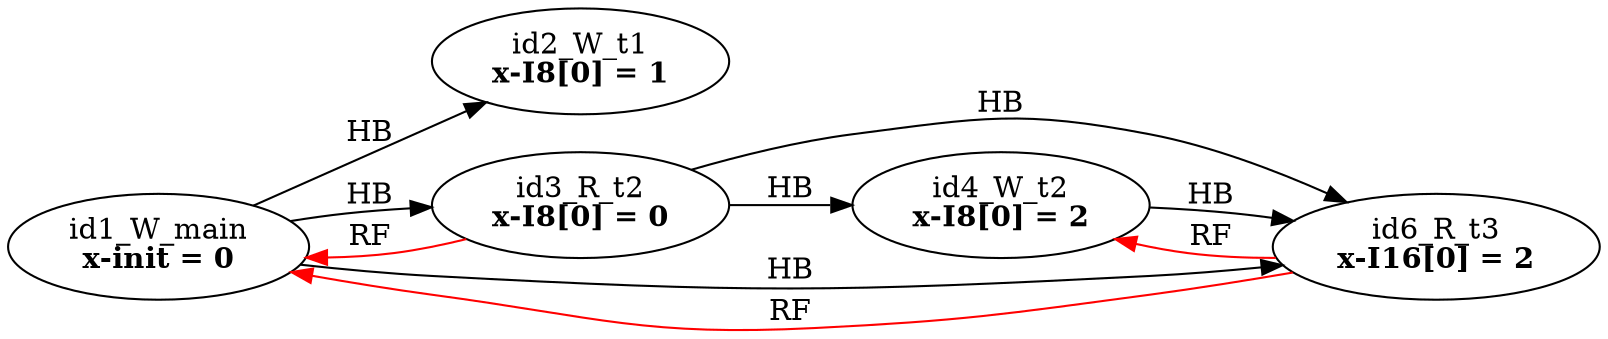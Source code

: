 digraph memory_model {
rankdir=LR;
splines=true; esep=0.5;
id1_W_main -> id2_W_t1 [label = "HB", color="black"];
id1_W_main -> id3_R_t2 [label = "HB", color="black"];
id1_W_main -> id6_R_t3 [label = "HB", color="black"];
id3_R_t2 -> id6_R_t3 [label = "HB", color="black"];
id3_R_t2 -> id4_W_t2 [label = "HB", color="black"];
id4_W_t2 -> id6_R_t3 [label = "HB", color="black"];
id3_R_t2 -> id1_W_main [label = "RF", color="red"];
id6_R_t3 -> id1_W_main [label = "RF", color="red"];
id6_R_t3 -> id4_W_t2 [label = "RF", color="red"];
id1_W_main [label=<id1_W_main<br/><B>x-init = 0</B>>, pos="5.0,4!"]
id2_W_t1 [label=<id2_W_t1<br/><B>x-I8[0] = 1</B>>, pos="0,2!"]
id3_R_t2 [label=<id3_R_t2<br/><B>x-I8[0] = 0</B>>, pos="5,2!"]
id4_W_t2 [label=<id4_W_t2<br/><B>x-I8[0] = 2</B>>, pos="5,0!"]
id6_R_t3 [label=<id6_R_t3<br/><B>x-I16[0] = 2</B>>, pos="10,2!"]
}